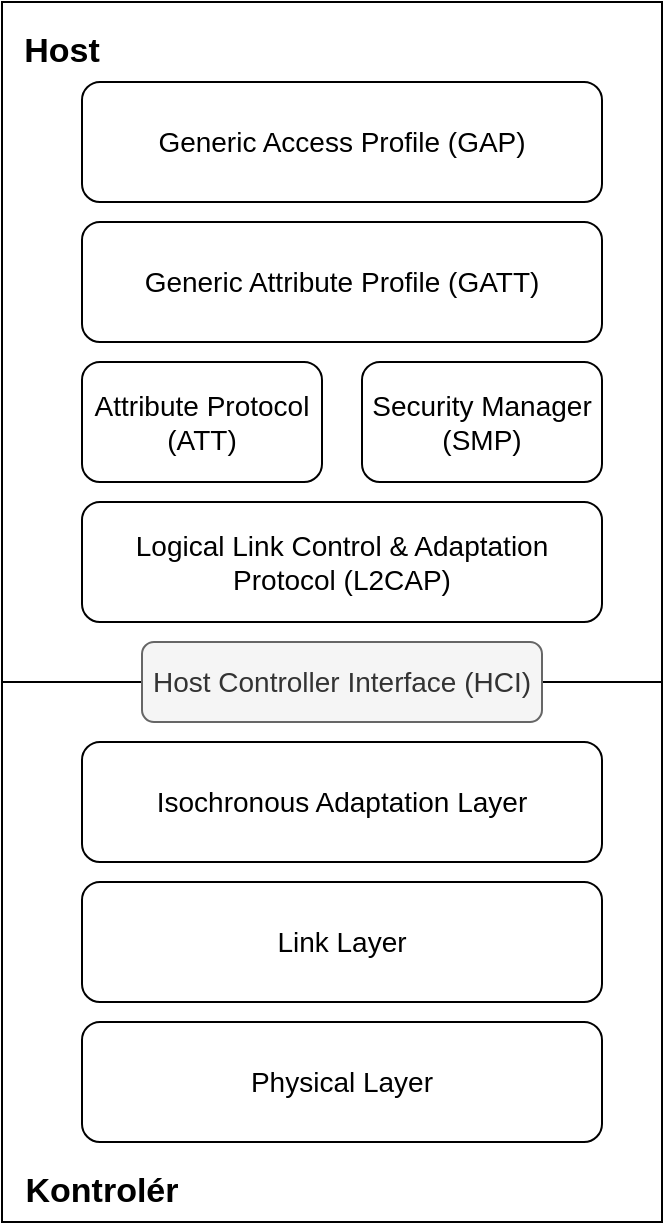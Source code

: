 <mxfile version="20.5.3" type="github"><diagram id="Smf2ZBw3aiGcvx9tCF4r" name="Stránka-1"><mxGraphModel dx="1422" dy="762" grid="1" gridSize="10" guides="1" tooltips="1" connect="1" arrows="1" fold="1" page="1" pageScale="1" pageWidth="827" pageHeight="1169" math="0" shadow="0"><root><mxCell id="0"/><mxCell id="1" parent="0"/><mxCell id="282F8V9hNZy6EcwBXEe--1" value="" style="rounded=0;whiteSpace=wrap;html=1;" vertex="1" parent="1"><mxGeometry x="170" y="80" width="330" height="340" as="geometry"/></mxCell><mxCell id="282F8V9hNZy6EcwBXEe--2" value="" style="rounded=0;whiteSpace=wrap;html=1;" vertex="1" parent="1"><mxGeometry x="170" y="420" width="330" height="270" as="geometry"/></mxCell><mxCell id="282F8V9hNZy6EcwBXEe--3" value="&lt;font style=&quot;font-size: 14px;&quot;&gt;Generic Access Profile (GAP)&lt;/font&gt;" style="rounded=1;whiteSpace=wrap;html=1;" vertex="1" parent="1"><mxGeometry x="210" y="120" width="260" height="60" as="geometry"/></mxCell><mxCell id="282F8V9hNZy6EcwBXEe--4" value="&lt;font style=&quot;font-size: 14px;&quot;&gt;Generic Attribute Profile (GATT)&lt;/font&gt;" style="rounded=1;whiteSpace=wrap;html=1;" vertex="1" parent="1"><mxGeometry x="210" y="190" width="260" height="60" as="geometry"/></mxCell><mxCell id="282F8V9hNZy6EcwBXEe--6" value="&lt;font style=&quot;font-size: 14px;&quot;&gt;Attribute Protocol (ATT)&lt;/font&gt;" style="rounded=1;whiteSpace=wrap;html=1;" vertex="1" parent="1"><mxGeometry x="210" y="260" width="120" height="60" as="geometry"/></mxCell><mxCell id="282F8V9hNZy6EcwBXEe--7" value="&lt;font style=&quot;font-size: 14px;&quot;&gt;Security Manager (SMP)&lt;/font&gt;" style="rounded=1;whiteSpace=wrap;html=1;" vertex="1" parent="1"><mxGeometry x="350" y="260" width="120" height="60" as="geometry"/></mxCell><mxCell id="282F8V9hNZy6EcwBXEe--9" value="&lt;font style=&quot;font-size: 14px;&quot;&gt;Logical Link Control &amp;amp; Adaptation Protocol (L2CAP)&lt;br&gt;&lt;/font&gt;" style="rounded=1;whiteSpace=wrap;html=1;" vertex="1" parent="1"><mxGeometry x="210" y="330" width="260" height="60" as="geometry"/></mxCell><mxCell id="282F8V9hNZy6EcwBXEe--10" value="&lt;font style=&quot;font-size: 14px;&quot;&gt;Isochronous Adaptation Layer&lt;br/&gt;&lt;/font&gt;" style="rounded=1;whiteSpace=wrap;html=1;" vertex="1" parent="1"><mxGeometry x="210" y="450" width="260" height="60" as="geometry"/></mxCell><mxCell id="282F8V9hNZy6EcwBXEe--11" value="&lt;font style=&quot;font-size: 14px;&quot;&gt;Link Layer&lt;br&gt;&lt;/font&gt;" style="rounded=1;whiteSpace=wrap;html=1;" vertex="1" parent="1"><mxGeometry x="210" y="520" width="260" height="60" as="geometry"/></mxCell><mxCell id="282F8V9hNZy6EcwBXEe--13" value="&lt;font style=&quot;font-size: 14px;&quot;&gt;Physical Layer&lt;br&gt;&lt;/font&gt;" style="rounded=1;whiteSpace=wrap;html=1;" vertex="1" parent="1"><mxGeometry x="210" y="590" width="260" height="60" as="geometry"/></mxCell><mxCell id="282F8V9hNZy6EcwBXEe--14" value="&lt;font style=&quot;font-size: 17px;&quot;&gt;&lt;b&gt;Host&lt;/b&gt;&lt;/font&gt;" style="text;html=1;strokeColor=none;fillColor=none;align=center;verticalAlign=middle;whiteSpace=wrap;rounded=0;fontSize=14;" vertex="1" parent="1"><mxGeometry x="170" y="90" width="60" height="30" as="geometry"/></mxCell><mxCell id="282F8V9hNZy6EcwBXEe--15" value="&lt;font style=&quot;font-size: 17px;&quot;&gt;&lt;b&gt;Kontrolér&lt;/b&gt;&lt;/font&gt;" style="text;html=1;strokeColor=none;fillColor=none;align=center;verticalAlign=middle;whiteSpace=wrap;rounded=0;fontSize=14;" vertex="1" parent="1"><mxGeometry x="190" y="660" width="60" height="30" as="geometry"/></mxCell><mxCell id="282F8V9hNZy6EcwBXEe--18" value="Host Controller Interface (HCI)" style="rounded=1;whiteSpace=wrap;html=1;fontSize=14;fillColor=#f5f5f5;fontColor=#333333;strokeColor=#666666;" vertex="1" parent="1"><mxGeometry x="240" y="400" width="200" height="40" as="geometry"/></mxCell></root></mxGraphModel></diagram></mxfile>